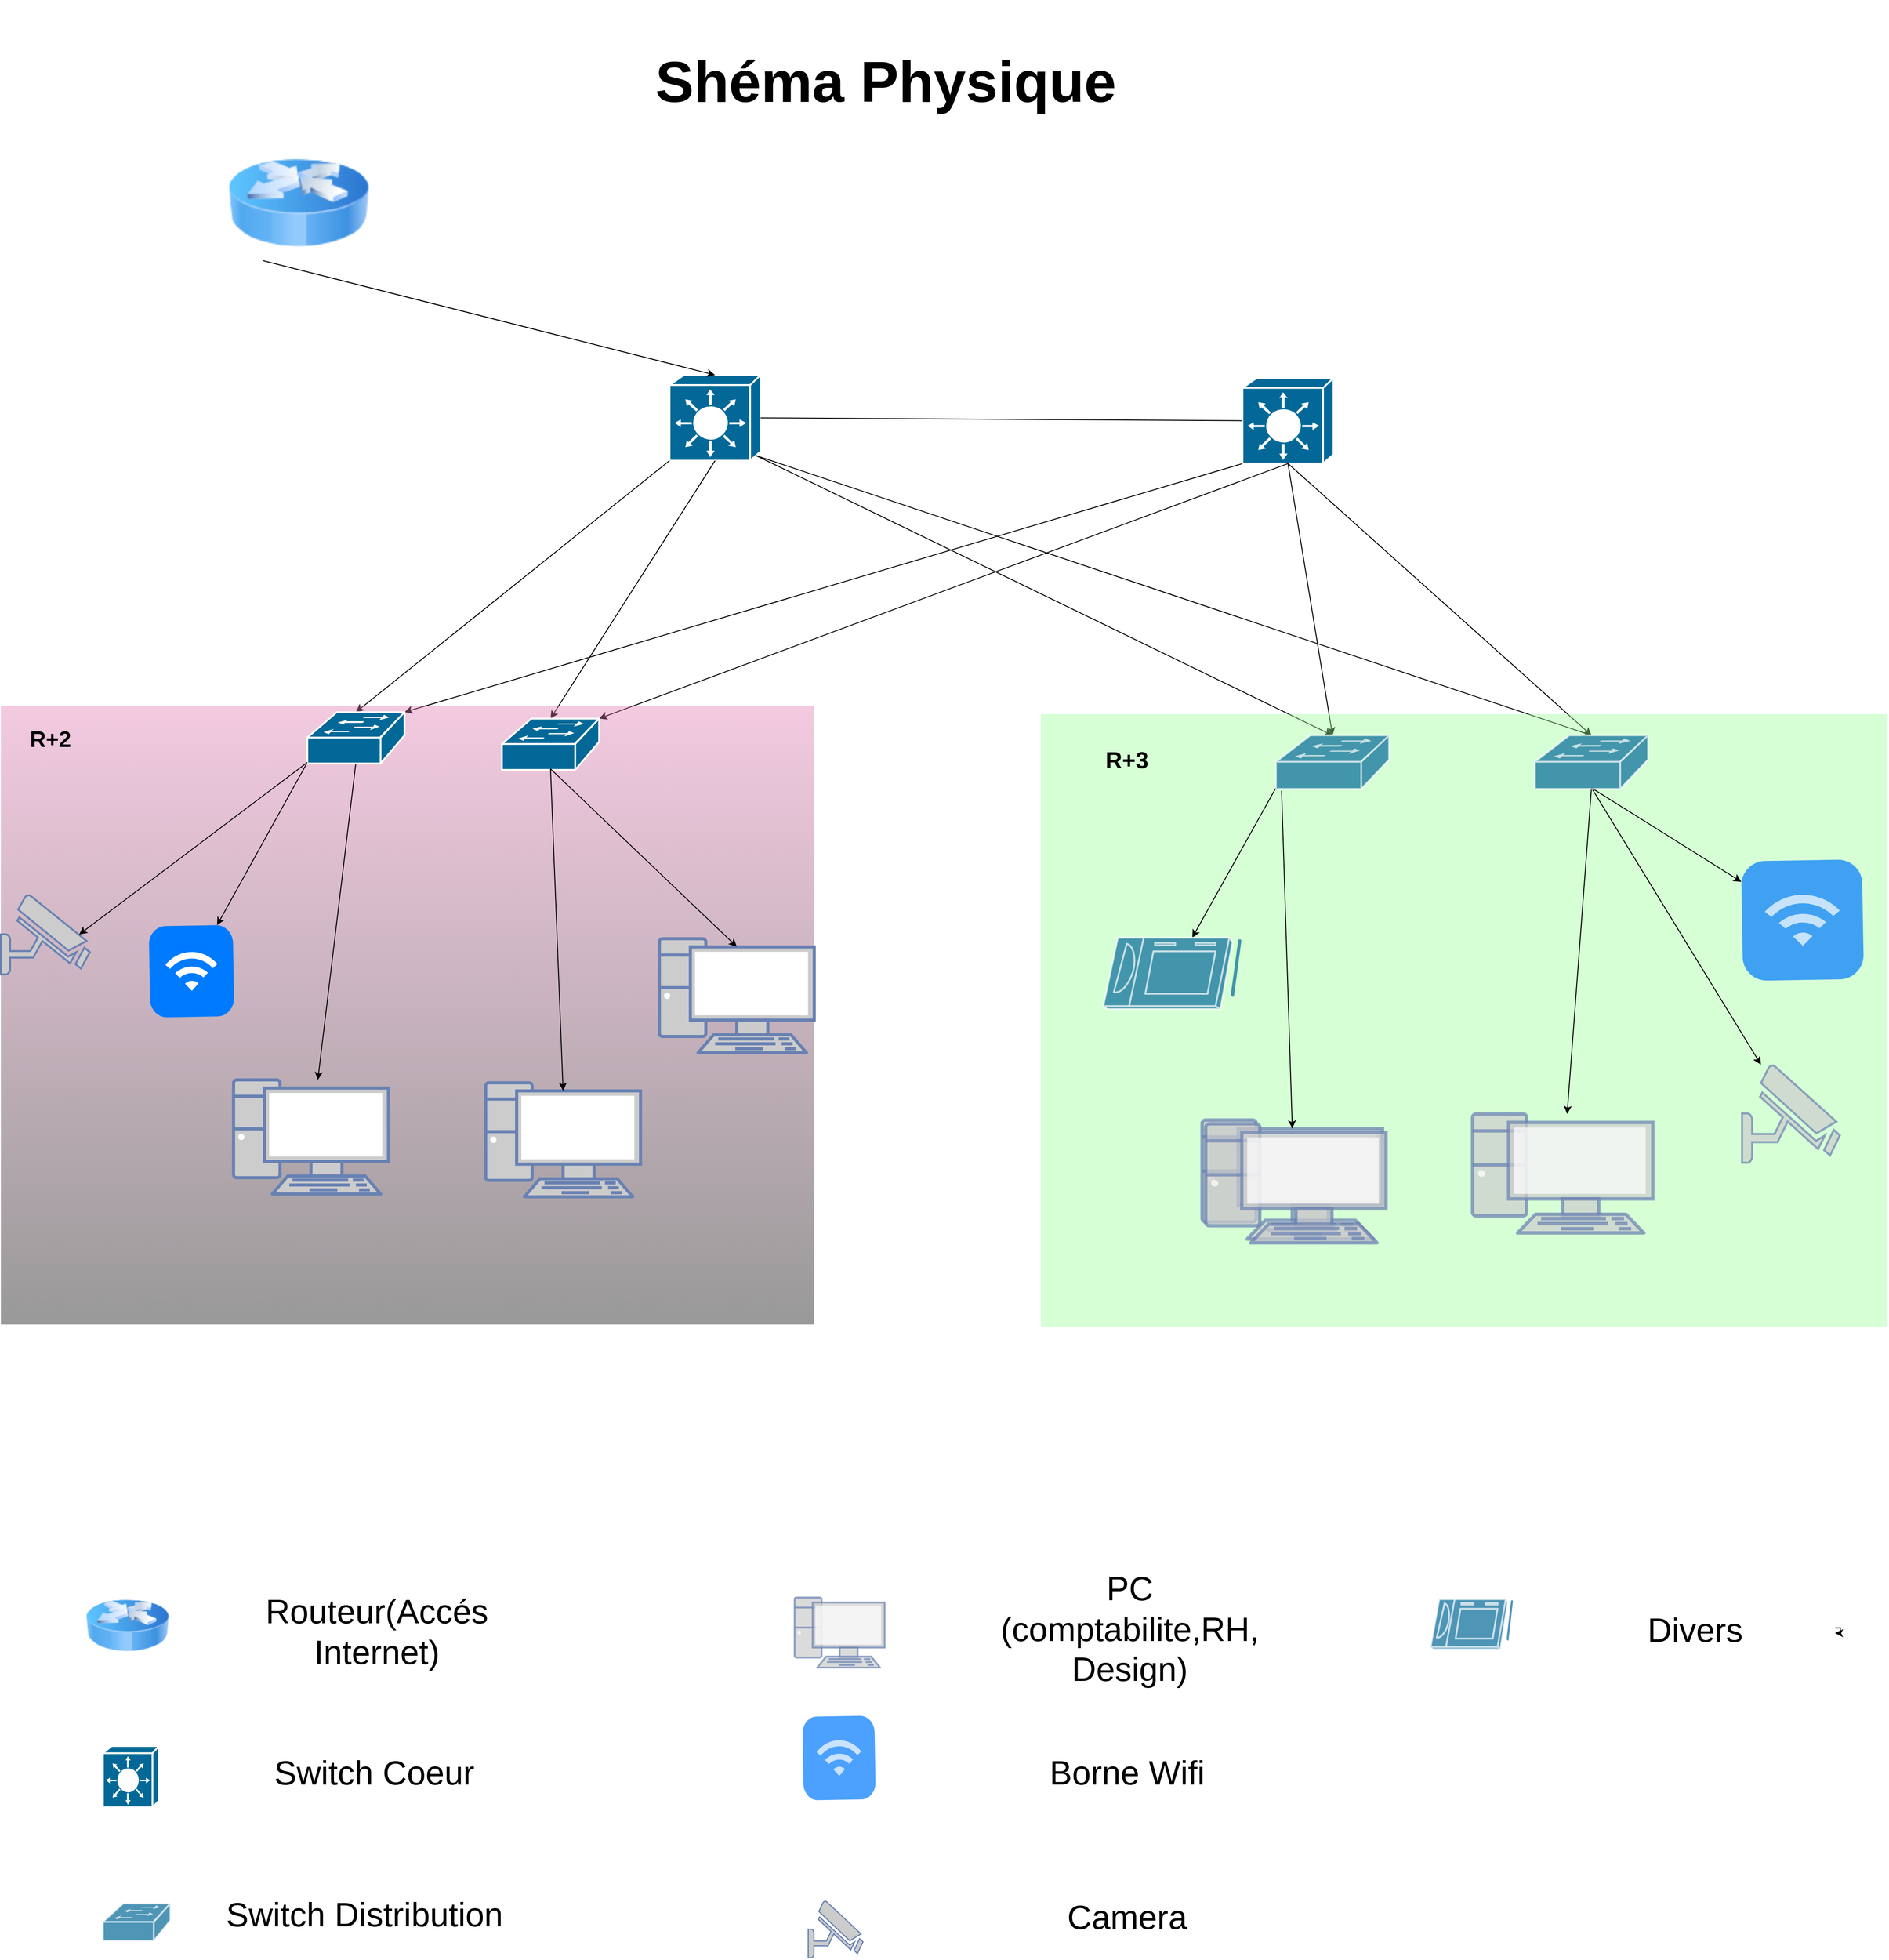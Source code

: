 <mxfile version="24.7.17">
  <diagram id="JKZcd29MDH9KkZEAO0ZX" name="Page-2">
    <mxGraphModel dx="2952" dy="3032" grid="0" gridSize="3" guides="1" tooltips="1" connect="1" arrows="1" fold="1" page="0" pageScale="1" pageWidth="827" pageHeight="1169" math="0" shadow="0">
      <root>
        <mxCell id="0" />
        <mxCell id="1" parent="0" />
        <mxCell id="T3Z21sBO52rMvWJrKoy6-199" value="&lt;span style=&quot;font-size: 38px;&quot;&gt;Routeur(Accés Internet)&lt;/span&gt;" style="text;html=1;align=center;verticalAlign=middle;whiteSpace=wrap;rounded=0;" vertex="1" parent="1">
          <mxGeometry x="-165.51" y="1326.975" width="336.95" height="91.247" as="geometry" />
        </mxCell>
        <mxCell id="T3Z21sBO52rMvWJrKoy6-200" value="&lt;span style=&quot;font-size: 38px;&quot;&gt;Switch Coeur&lt;/span&gt;" style="text;html=1;align=center;verticalAlign=middle;whiteSpace=wrap;rounded=0;" vertex="1" parent="1">
          <mxGeometry x="-169.079" y="1486.658" width="336.95" height="91.247" as="geometry" />
        </mxCell>
        <mxCell id="T3Z21sBO52rMvWJrKoy6-201" value="&lt;span style=&quot;font-size: 38px;&quot;&gt;Switch Distribution&lt;/span&gt;" style="text;html=1;align=center;verticalAlign=middle;whiteSpace=wrap;rounded=0;" vertex="1" parent="1">
          <mxGeometry x="-179.882" y="1646.34" width="336.95" height="91.247" as="geometry" />
        </mxCell>
        <mxCell id="T3Z21sBO52rMvWJrKoy6-202" value="&lt;span style=&quot;font-size: 38px;&quot;&gt;PC (comptabilite,RH, Design)&lt;/span&gt;" style="text;html=1;align=center;verticalAlign=middle;whiteSpace=wrap;rounded=0;" vertex="1" parent="1">
          <mxGeometry x="684.05" y="1324" width="336.95" height="91.247" as="geometry" />
        </mxCell>
        <mxCell id="T3Z21sBO52rMvWJrKoy6-203" value="&lt;span style=&quot;font-size: 38px;&quot;&gt;Borne Wifi&lt;/span&gt;" style="text;html=1;align=center;verticalAlign=middle;whiteSpace=wrap;rounded=0;" vertex="1" parent="1">
          <mxGeometry x="680.857" y="1486.658" width="336.95" height="91.247" as="geometry" />
        </mxCell>
        <mxCell id="T3Z21sBO52rMvWJrKoy6-204" value="&lt;span style=&quot;font-size: 38px;&quot;&gt;Camera&lt;/span&gt;" style="text;html=1;align=center;verticalAlign=middle;whiteSpace=wrap;rounded=0;" vertex="1" parent="1">
          <mxGeometry x="680.857" y="1649.316" width="336.95" height="91.247" as="geometry" />
        </mxCell>
        <mxCell id="T3Z21sBO52rMvWJrKoy6-191" value="" style="fontColor=#0066CC;verticalAlign=top;verticalLabelPosition=bottom;labelPosition=center;align=center;html=1;outlineConnect=0;fillColor=#CCCCCC;strokeColor=#6881B3;gradientColor=none;gradientDirection=north;strokeWidth=2;shape=mxgraph.networks.pc;opacity=70;" vertex="1" parent="1">
          <mxGeometry x="474.056" y="1333.918" width="101.652" height="79.058" as="geometry" />
        </mxCell>
        <mxCell id="T3Z21sBO52rMvWJrKoy6-192" value="" style="html=1;strokeWidth=1;shadow=0;dashed=0;shape=mxgraph.ios7.misc.wifi;fillColor=#007AFF;strokeColor=none;buttonText=;strokeColor2=#222222;fontColor=#222222;fontSize=8;verticalLabelPosition=bottom;verticalAlign=top;align=center;sketch=0;rotation=-1;opacity=70;" vertex="1" parent="1">
          <mxGeometry x="483.512" y="1467.813" width="81.356" height="94.432" as="geometry" />
        </mxCell>
        <mxCell id="T3Z21sBO52rMvWJrKoy6-194" value="" style="fontColor=#0066CC;verticalAlign=top;verticalLabelPosition=bottom;labelPosition=center;align=center;html=1;outlineConnect=0;fillColor=#CCCCCC;strokeColor=#6881B3;gradientColor=none;gradientDirection=north;strokeWidth=2;shape=mxgraph.networks.security_camera;" vertex="1" parent="1">
          <mxGeometry x="489.41" y="1676.095" width="61.834" height="64.411" as="geometry" />
        </mxCell>
        <mxCell id="T3Z21sBO52rMvWJrKoy6-186" value="" style="image;html=1;image=img/lib/clip_art/networking/Router_Icon_128x128.png" vertex="1" parent="1">
          <mxGeometry x="-326" y="1324" width="93.396" height="83.184" as="geometry" />
        </mxCell>
        <mxCell id="T3Z21sBO52rMvWJrKoy6-187" value="" style="shape=mxgraph.cisco.switches.layer_3_switch;html=1;pointerEvents=1;dashed=0;fillColor=#036897;strokeColor=#ffffff;strokeWidth=2;verticalLabelPosition=bottom;verticalAlign=top;align=center;outlineConnect=0;" vertex="1" parent="1">
          <mxGeometry x="-306.861" y="1501.53" width="63.299" height="69.118" as="geometry" />
        </mxCell>
        <mxCell id="T3Z21sBO52rMvWJrKoy6-188" value="" style="shape=mxgraph.cisco.switches.workgroup_switch;sketch=0;html=1;pointerEvents=1;dashed=0;fillColor=#036897;strokeColor=#ffffff;strokeWidth=2;verticalLabelPosition=bottom;verticalAlign=top;align=center;outlineConnect=0;opacity=70;" vertex="1" parent="1">
          <mxGeometry x="-306.859" y="1679.068" width="76.191" height="42.269" as="geometry" />
        </mxCell>
        <mxCell id="T3Z21sBO52rMvWJrKoy6-35" value="" style="shape=mxgraph.cisco.switches.layer_3_switch;html=1;pointerEvents=1;dashed=0;fillColor=#036897;strokeColor=#ffffff;strokeWidth=2;verticalLabelPosition=bottom;verticalAlign=top;align=center;outlineConnect=0;" vertex="1" parent="1">
          <mxGeometry x="332.828" y="-45.748" width="102.811" height="96.668" as="geometry" />
        </mxCell>
        <mxCell id="T3Z21sBO52rMvWJrKoy6-37" value="" style="shape=mxgraph.cisco.switches.layer_3_switch;html=1;pointerEvents=1;dashed=0;fillColor=#036897;strokeColor=#ffffff;strokeWidth=2;verticalLabelPosition=bottom;verticalAlign=top;align=center;outlineConnect=0;" vertex="1" parent="1">
          <mxGeometry x="979.611" y="-42.493" width="102.811" height="96.668" as="geometry" />
        </mxCell>
        <mxCell id="T3Z21sBO52rMvWJrKoy6-153" value="" style="image;html=1;image=img/lib/clip_art/networking/Router_Icon_128x128.png" vertex="1" parent="1">
          <mxGeometry x="-165.51" y="-304.998" width="158.723" height="130.216" as="geometry" />
        </mxCell>
        <mxCell id="T3Z21sBO52rMvWJrKoy6-156" style="edgeStyle=none;rounded=0;orthogonalLoop=1;jettySize=auto;html=1;exitX=0.25;exitY=1;exitDx=0;exitDy=0;entryX=0.5;entryY=0;entryDx=0;entryDy=0;entryPerimeter=0;" edge="1" parent="1" source="T3Z21sBO52rMvWJrKoy6-153" target="T3Z21sBO52rMvWJrKoy6-35">
          <mxGeometry relative="1" as="geometry" />
        </mxCell>
        <mxCell id="T3Z21sBO52rMvWJrKoy6-158" value="" style="endArrow=none;html=1;rounded=0;entryX=0;entryY=0.5;entryDx=0;entryDy=0;entryPerimeter=0;exitX=1;exitY=0.5;exitDx=0;exitDy=0;exitPerimeter=0;" edge="1" parent="1" source="T3Z21sBO52rMvWJrKoy6-35" target="T3Z21sBO52rMvWJrKoy6-37">
          <mxGeometry width="50" height="50" relative="1" as="geometry">
            <mxPoint x="390.36" y="313.974" as="sourcePoint" />
            <mxPoint x="489.562" y="232.589" as="targetPoint" />
          </mxGeometry>
        </mxCell>
        <mxCell id="T3Z21sBO52rMvWJrKoy6-164" style="edgeStyle=none;rounded=0;orthogonalLoop=1;jettySize=auto;html=1;exitX=0;exitY=1;exitDx=0;exitDy=0;exitPerimeter=0;entryX=0.5;entryY=0;entryDx=0;entryDy=0;entryPerimeter=0;" edge="1" parent="1" source="T3Z21sBO52rMvWJrKoy6-35" target="T3Z21sBO52rMvWJrKoy6-3">
          <mxGeometry relative="1" as="geometry" />
        </mxCell>
        <mxCell id="T3Z21sBO52rMvWJrKoy6-165" style="edgeStyle=none;rounded=0;orthogonalLoop=1;jettySize=auto;html=1;exitX=0.5;exitY=1;exitDx=0;exitDy=0;exitPerimeter=0;entryX=0.5;entryY=0;entryDx=0;entryDy=0;entryPerimeter=0;" edge="1" parent="1" source="T3Z21sBO52rMvWJrKoy6-35" target="T3Z21sBO52rMvWJrKoy6-4">
          <mxGeometry relative="1" as="geometry" />
        </mxCell>
        <mxCell id="T3Z21sBO52rMvWJrKoy6-166" style="edgeStyle=none;rounded=0;orthogonalLoop=1;jettySize=auto;html=1;exitX=0.95;exitY=0.94;exitDx=0;exitDy=0;exitPerimeter=0;entryX=0.5;entryY=0;entryDx=0;entryDy=0;entryPerimeter=0;" edge="1" parent="1" source="T3Z21sBO52rMvWJrKoy6-35" target="T3Z21sBO52rMvWJrKoy6-5">
          <mxGeometry relative="1" as="geometry" />
        </mxCell>
        <mxCell id="T3Z21sBO52rMvWJrKoy6-168" style="edgeStyle=none;rounded=0;orthogonalLoop=1;jettySize=auto;html=1;exitX=0.95;exitY=0.94;exitDx=0;exitDy=0;exitPerimeter=0;entryX=0.5;entryY=0;entryDx=0;entryDy=0;entryPerimeter=0;" edge="1" parent="1" source="T3Z21sBO52rMvWJrKoy6-35" target="T3Z21sBO52rMvWJrKoy6-6">
          <mxGeometry relative="1" as="geometry" />
        </mxCell>
        <mxCell id="T3Z21sBO52rMvWJrKoy6-169" style="edgeStyle=none;rounded=0;orthogonalLoop=1;jettySize=auto;html=1;exitX=0;exitY=1;exitDx=0;exitDy=0;exitPerimeter=0;entryX=1;entryY=0;entryDx=0;entryDy=0;entryPerimeter=0;" edge="1" parent="1" source="T3Z21sBO52rMvWJrKoy6-37" target="T3Z21sBO52rMvWJrKoy6-3">
          <mxGeometry relative="1" as="geometry" />
        </mxCell>
        <mxCell id="T3Z21sBO52rMvWJrKoy6-170" style="edgeStyle=none;rounded=0;orthogonalLoop=1;jettySize=auto;html=1;exitX=0.5;exitY=1;exitDx=0;exitDy=0;exitPerimeter=0;entryX=1;entryY=0;entryDx=0;entryDy=0;entryPerimeter=0;" edge="1" parent="1" source="T3Z21sBO52rMvWJrKoy6-37" target="T3Z21sBO52rMvWJrKoy6-4">
          <mxGeometry relative="1" as="geometry" />
        </mxCell>
        <mxCell id="T3Z21sBO52rMvWJrKoy6-171" style="edgeStyle=none;rounded=0;orthogonalLoop=1;jettySize=auto;html=1;exitX=0.5;exitY=1;exitDx=0;exitDy=0;exitPerimeter=0;entryX=0.5;entryY=0;entryDx=0;entryDy=0;entryPerimeter=0;" edge="1" parent="1" source="T3Z21sBO52rMvWJrKoy6-37" target="T3Z21sBO52rMvWJrKoy6-6">
          <mxGeometry relative="1" as="geometry" />
        </mxCell>
        <mxCell id="T3Z21sBO52rMvWJrKoy6-172" style="edgeStyle=none;rounded=0;orthogonalLoop=1;jettySize=auto;html=1;exitX=0.5;exitY=1;exitDx=0;exitDy=0;exitPerimeter=0;entryX=0.5;entryY=0;entryDx=0;entryDy=0;entryPerimeter=0;" edge="1" parent="1" source="T3Z21sBO52rMvWJrKoy6-37" target="T3Z21sBO52rMvWJrKoy6-5">
          <mxGeometry relative="1" as="geometry" />
        </mxCell>
        <mxCell id="T3Z21sBO52rMvWJrKoy6-185" value="&lt;font size=&quot;1&quot; style=&quot;&quot;&gt;&lt;b style=&quot;font-size: 65px;&quot;&gt;Shéma Physique&amp;nbsp;&lt;/b&gt;&lt;/font&gt;" style="text;html=1;align=center;verticalAlign=middle;whiteSpace=wrap;rounded=0;" vertex="1" parent="1">
          <mxGeometry x="211" y="-469" width="750" height="184" as="geometry" />
        </mxCell>
        <mxCell id="T3Z21sBO52rMvWJrKoy6-76" value="" style="group;fillColor=#e17ab1;fillStyle=auto;gradientColor=default;opacity=40;container=0;" vertex="1" connectable="0" parent="1">
          <mxGeometry x="-422" y="328.001" width="918.188" height="697.739" as="geometry" />
        </mxCell>
        <mxCell id="T3Z21sBO52rMvWJrKoy6-174" style="edgeStyle=none;rounded=0;orthogonalLoop=1;jettySize=auto;html=1;exitX=0;exitY=0.98;exitDx=0;exitDy=0;exitPerimeter=0;" edge="1" parent="1" source="T3Z21sBO52rMvWJrKoy6-3" target="T3Z21sBO52rMvWJrKoy6-69">
          <mxGeometry relative="1" as="geometry" />
        </mxCell>
        <mxCell id="T3Z21sBO52rMvWJrKoy6-175" style="edgeStyle=none;rounded=0;orthogonalLoop=1;jettySize=auto;html=1;exitX=0.5;exitY=0.98;exitDx=0;exitDy=0;exitPerimeter=0;" edge="1" parent="1" source="T3Z21sBO52rMvWJrKoy6-3" target="T3Z21sBO52rMvWJrKoy6-48">
          <mxGeometry relative="1" as="geometry" />
        </mxCell>
        <mxCell id="T3Z21sBO52rMvWJrKoy6-3" value="" style="shape=mxgraph.cisco.switches.workgroup_switch;sketch=0;html=1;pointerEvents=1;dashed=0;fillColor=#036897;strokeColor=#ffffff;strokeWidth=2;verticalLabelPosition=bottom;verticalAlign=top;align=center;outlineConnect=0;" vertex="1" parent="1">
          <mxGeometry x="-76.062" y="334.699" width="109.731" height="57.912" as="geometry" />
        </mxCell>
        <mxCell id="T3Z21sBO52rMvWJrKoy6-4" value="" style="shape=mxgraph.cisco.switches.workgroup_switch;sketch=0;html=1;pointerEvents=1;dashed=0;fillColor=#036897;strokeColor=#ffffff;strokeWidth=2;verticalLabelPosition=bottom;verticalAlign=top;align=center;outlineConnect=0;" vertex="1" parent="1">
          <mxGeometry x="143.617" y="341.969" width="109.731" height="57.912" as="geometry" />
        </mxCell>
        <mxCell id="T3Z21sBO52rMvWJrKoy6-48" value="" style="fontColor=#0066CC;verticalAlign=top;verticalLabelPosition=bottom;labelPosition=center;align=center;html=1;outlineConnect=0;fillColor=#CCCCCC;strokeColor=#6881B3;gradientColor=none;gradientDirection=north;strokeWidth=2;shape=mxgraph.networks.pc;" vertex="1" parent="1">
          <mxGeometry x="-159.337" y="749.804" width="174.826" height="128.692" as="geometry" />
        </mxCell>
        <mxCell id="T3Z21sBO52rMvWJrKoy6-50" value="" style="fontColor=#0066CC;verticalAlign=top;verticalLabelPosition=bottom;labelPosition=center;align=center;html=1;outlineConnect=0;fillColor=#CCCCCC;strokeColor=#6881B3;gradientColor=none;gradientDirection=north;strokeWidth=2;shape=mxgraph.networks.pc;" vertex="1" parent="1">
          <mxGeometry x="125.277" y="752.949" width="174.826" height="128.692" as="geometry" />
        </mxCell>
        <mxCell id="T3Z21sBO52rMvWJrKoy6-56" value="" style="fontColor=#0066CC;verticalAlign=top;verticalLabelPosition=bottom;labelPosition=center;align=center;html=1;outlineConnect=0;fillColor=#CCCCCC;strokeColor=#6881B3;gradientColor=none;gradientDirection=north;strokeWidth=2;shape=mxgraph.networks.security_camera;" vertex="1" parent="1">
          <mxGeometry x="-421.993" y="540.606" width="100.432" height="90.085" as="geometry" />
        </mxCell>
        <mxCell id="T3Z21sBO52rMvWJrKoy6-69" value="" style="html=1;strokeWidth=1;shadow=0;dashed=0;shape=mxgraph.ios7.misc.wifi;fillColor=#007AFF;strokeColor=none;buttonText=;strokeColor2=#222222;fontColor=#222222;fontSize=8;verticalLabelPosition=bottom;verticalAlign=top;align=center;sketch=0;rotation=-1;" vertex="1" parent="1">
          <mxGeometry x="-254.197" y="575.656" width="94.861" height="102.972" as="geometry" />
        </mxCell>
        <mxCell id="T3Z21sBO52rMvWJrKoy6-79" value="&lt;b&gt;&lt;font style=&quot;font-size: 25px;&quot;&gt;R+2&lt;/font&gt;&lt;/b&gt;" style="text;html=1;align=center;verticalAlign=middle;whiteSpace=wrap;rounded=0;" vertex="1" parent="1">
          <mxGeometry x="-421.993" y="331.107" width="111.864" height="65.103" as="geometry" />
        </mxCell>
        <mxCell id="T3Z21sBO52rMvWJrKoy6-173" style="edgeStyle=none;rounded=0;orthogonalLoop=1;jettySize=auto;html=1;exitX=0;exitY=0.98;exitDx=0;exitDy=0;exitPerimeter=0;entryX=0.88;entryY=0.5;entryDx=0;entryDy=0;entryPerimeter=0;" edge="1" parent="1" source="T3Z21sBO52rMvWJrKoy6-3" target="T3Z21sBO52rMvWJrKoy6-56">
          <mxGeometry relative="1" as="geometry" />
        </mxCell>
        <mxCell id="T3Z21sBO52rMvWJrKoy6-176" value="" style="fontColor=#0066CC;verticalAlign=top;verticalLabelPosition=bottom;labelPosition=center;align=center;html=1;outlineConnect=0;fillColor=#CCCCCC;strokeColor=#6881B3;gradientColor=none;gradientDirection=north;strokeWidth=2;shape=mxgraph.networks.pc;" vertex="1" parent="1">
          <mxGeometry x="321.364" y="590.43" width="174.826" height="128.692" as="geometry" />
        </mxCell>
        <mxCell id="T3Z21sBO52rMvWJrKoy6-177" style="edgeStyle=none;rounded=0;orthogonalLoop=1;jettySize=auto;html=1;exitX=0.5;exitY=0.98;exitDx=0;exitDy=0;exitPerimeter=0;entryX=0.5;entryY=0.07;entryDx=0;entryDy=0;entryPerimeter=0;" edge="1" parent="1" source="T3Z21sBO52rMvWJrKoy6-4" target="T3Z21sBO52rMvWJrKoy6-50">
          <mxGeometry relative="1" as="geometry" />
        </mxCell>
        <mxCell id="T3Z21sBO52rMvWJrKoy6-178" style="edgeStyle=none;rounded=0;orthogonalLoop=1;jettySize=auto;html=1;exitX=0.5;exitY=0.98;exitDx=0;exitDy=0;exitPerimeter=0;entryX=0.5;entryY=0.07;entryDx=0;entryDy=0;entryPerimeter=0;" edge="1" parent="1" source="T3Z21sBO52rMvWJrKoy6-4" target="T3Z21sBO52rMvWJrKoy6-176">
          <mxGeometry relative="1" as="geometry" />
        </mxCell>
        <mxCell id="T3Z21sBO52rMvWJrKoy6-77" value="" style="group;labelBackgroundColor=none;fillColor=#99FF99;opacity=40;container=0;" vertex="1" connectable="0" parent="1">
          <mxGeometry x="752" y="337" width="955.97" height="692.0" as="geometry" />
        </mxCell>
        <mxCell id="T3Z21sBO52rMvWJrKoy6-179" style="edgeStyle=none;rounded=0;orthogonalLoop=1;jettySize=auto;html=1;exitX=0;exitY=0.98;exitDx=0;exitDy=0;exitPerimeter=0;" edge="1" parent="1" source="T3Z21sBO52rMvWJrKoy6-5" target="T3Z21sBO52rMvWJrKoy6-20">
          <mxGeometry relative="1" as="geometry" />
        </mxCell>
        <mxCell id="T3Z21sBO52rMvWJrKoy6-5" value="" style="shape=mxgraph.cisco.switches.workgroup_switch;sketch=0;html=1;pointerEvents=1;dashed=0;fillColor=#036897;strokeColor=#ffffff;strokeWidth=2;verticalLabelPosition=bottom;verticalAlign=top;align=center;outlineConnect=0;opacity=70;" vertex="1" parent="1">
          <mxGeometry x="1017.4" y="360.919" width="127.76" height="60.434" as="geometry" />
        </mxCell>
        <mxCell id="T3Z21sBO52rMvWJrKoy6-182" style="edgeStyle=none;rounded=0;orthogonalLoop=1;jettySize=auto;html=1;exitX=0.5;exitY=0.98;exitDx=0;exitDy=0;exitPerimeter=0;" edge="1" parent="1" source="T3Z21sBO52rMvWJrKoy6-6" target="T3Z21sBO52rMvWJrKoy6-181">
          <mxGeometry relative="1" as="geometry" />
        </mxCell>
        <mxCell id="T3Z21sBO52rMvWJrKoy6-183" style="edgeStyle=none;rounded=0;orthogonalLoop=1;jettySize=auto;html=1;exitX=0.5;exitY=0.98;exitDx=0;exitDy=0;exitPerimeter=0;" edge="1" parent="1" source="T3Z21sBO52rMvWJrKoy6-6" target="T3Z21sBO52rMvWJrKoy6-16">
          <mxGeometry relative="1" as="geometry" />
        </mxCell>
        <mxCell id="T3Z21sBO52rMvWJrKoy6-184" style="edgeStyle=none;rounded=0;orthogonalLoop=1;jettySize=auto;html=1;exitX=0.5;exitY=0.98;exitDx=0;exitDy=0;exitPerimeter=0;" edge="1" parent="1" source="T3Z21sBO52rMvWJrKoy6-6" target="T3Z21sBO52rMvWJrKoy6-68">
          <mxGeometry relative="1" as="geometry" />
        </mxCell>
        <mxCell id="T3Z21sBO52rMvWJrKoy6-6" value="" style="shape=mxgraph.cisco.switches.workgroup_switch;sketch=0;html=1;pointerEvents=1;dashed=0;fillColor=#036897;strokeColor=#ffffff;strokeWidth=2;verticalLabelPosition=bottom;verticalAlign=top;align=center;outlineConnect=0;opacity=70;" vertex="1" parent="1">
          <mxGeometry x="1309.732" y="360.919" width="127.76" height="60.434" as="geometry" />
        </mxCell>
        <mxCell id="T3Z21sBO52rMvWJrKoy6-16" value="" style="fontColor=#0066CC;verticalAlign=top;verticalLabelPosition=bottom;labelPosition=center;align=center;html=1;outlineConnect=0;fillColor=#CCCCCC;strokeColor=#6881B3;gradientColor=none;gradientDirection=north;strokeWidth=2;shape=mxgraph.networks.security_camera;opacity=70;" vertex="1" parent="1">
          <mxGeometry x="1543.598" y="732.474" width="110.437" height="110.795" as="geometry" />
        </mxCell>
        <mxCell id="T3Z21sBO52rMvWJrKoy6-20" value="" style="shape=mxgraph.cisco.computers_and_peripherals.tablet;sketch=0;html=1;pointerEvents=1;dashed=0;fillColor=#036897;strokeColor=#ffffff;strokeWidth=2;verticalLabelPosition=bottom;verticalAlign=top;align=center;outlineConnect=0;opacity=70;" vertex="1" parent="1">
          <mxGeometry x="822.512" y="589.224" width="155.91" height="80.578" as="geometry" />
        </mxCell>
        <mxCell id="T3Z21sBO52rMvWJrKoy6-57" value="" style="fontColor=#0066CC;verticalAlign=top;verticalLabelPosition=bottom;labelPosition=center;align=center;html=1;outlineConnect=0;fillColor=#CCCCCC;strokeColor=#6881B3;gradientColor=none;gradientDirection=north;strokeWidth=2;shape=mxgraph.networks.pc;opacity=70;" vertex="1" parent="1">
          <mxGeometry x="934.092" y="795.028" width="203.55" height="134.297" as="geometry" />
        </mxCell>
        <mxCell id="T3Z21sBO52rMvWJrKoy6-68" value="" style="html=1;strokeWidth=1;shadow=0;dashed=0;shape=mxgraph.ios7.misc.wifi;fillColor=#007AFF;strokeColor=none;buttonText=;strokeColor2=#222222;fontColor=#222222;fontSize=8;verticalLabelPosition=bottom;verticalAlign=top;align=center;sketch=0;rotation=-1;opacity=70;" vertex="1" parent="1">
          <mxGeometry x="1543.598" y="501.931" width="136.422" height="135.013" as="geometry" />
        </mxCell>
        <mxCell id="T3Z21sBO52rMvWJrKoy6-115" value="&lt;b&gt;&lt;font style=&quot;font-size: 26px;&quot;&gt;R+3&lt;/font&gt;&lt;/b&gt;" style="text;whiteSpace=wrap;html=1;" vertex="1" parent="1">
          <mxGeometry x="822.512" y="367.16" width="97.577" height="62.409" as="geometry" />
        </mxCell>
        <mxCell id="T3Z21sBO52rMvWJrKoy6-180" style="edgeStyle=none;rounded=0;orthogonalLoop=1;jettySize=auto;html=1;exitX=0.5;exitY=0.07;exitDx=0;exitDy=0;exitPerimeter=0;entryX=0.5;entryY=0.07;entryDx=0;entryDy=0;entryPerimeter=0;" edge="1" parent="1" source="T3Z21sBO52rMvWJrKoy6-57" target="T3Z21sBO52rMvWJrKoy6-57">
          <mxGeometry relative="1" as="geometry">
            <Array as="points">
              <mxPoint x="1023.795" y="423.5" />
            </Array>
          </mxGeometry>
        </mxCell>
        <mxCell id="T3Z21sBO52rMvWJrKoy6-181" value="" style="fontColor=#0066CC;verticalAlign=top;verticalLabelPosition=bottom;labelPosition=center;align=center;html=1;outlineConnect=0;fillColor=#CCCCCC;strokeColor=#6881B3;gradientColor=none;gradientDirection=north;strokeWidth=2;shape=mxgraph.networks.pc;opacity=70;" vertex="1" parent="1">
          <mxGeometry x="1239.36" y="788.164" width="203.55" height="134.297" as="geometry" />
        </mxCell>
        <mxCell id="T3Z21sBO52rMvWJrKoy6-189" value="" style="fontColor=#0066CC;verticalAlign=top;verticalLabelPosition=bottom;labelPosition=center;align=center;html=1;outlineConnect=0;fillColor=#CCCCCC;strokeColor=#6881B3;gradientColor=none;gradientDirection=north;strokeWidth=2;shape=mxgraph.networks.pc;opacity=70;" vertex="1" parent="1">
          <mxGeometry x="938.109" y="799.282" width="203.55" height="134.297" as="geometry" />
        </mxCell>
        <mxCell id="T3Z21sBO52rMvWJrKoy6-205" value="&lt;span style=&quot;font-size: 38px;&quot;&gt;Divers&amp;nbsp;&lt;/span&gt;" style="text;html=1;align=center;verticalAlign=middle;whiteSpace=wrap;rounded=0;" vertex="1" parent="1">
          <mxGeometry x="1343.004" y="1326.993" width="305.52" height="88.25" as="geometry" />
        </mxCell>
        <mxCell id="T3Z21sBO52rMvWJrKoy6-195" value="" style="shape=mxgraph.cisco.computers_and_peripherals.tablet;sketch=0;html=1;pointerEvents=1;dashed=0;fillColor=#036897;strokeColor=#ffffff;strokeWidth=2;verticalLabelPosition=bottom;verticalAlign=top;align=center;outlineConnect=0;opacity=70;" vertex="1" parent="1">
          <mxGeometry x="1192.004" y="1335.842" width="92.978" height="56.359" as="geometry" />
        </mxCell>
        <mxCell id="T3Z21sBO52rMvWJrKoy6-213" style="edgeStyle=none;rounded=0;orthogonalLoop=1;jettySize=auto;html=1;" edge="1" parent="1" source="T3Z21sBO52rMvWJrKoy6-205" target="T3Z21sBO52rMvWJrKoy6-205">
          <mxGeometry relative="1" as="geometry" />
        </mxCell>
      </root>
    </mxGraphModel>
  </diagram>
</mxfile>
